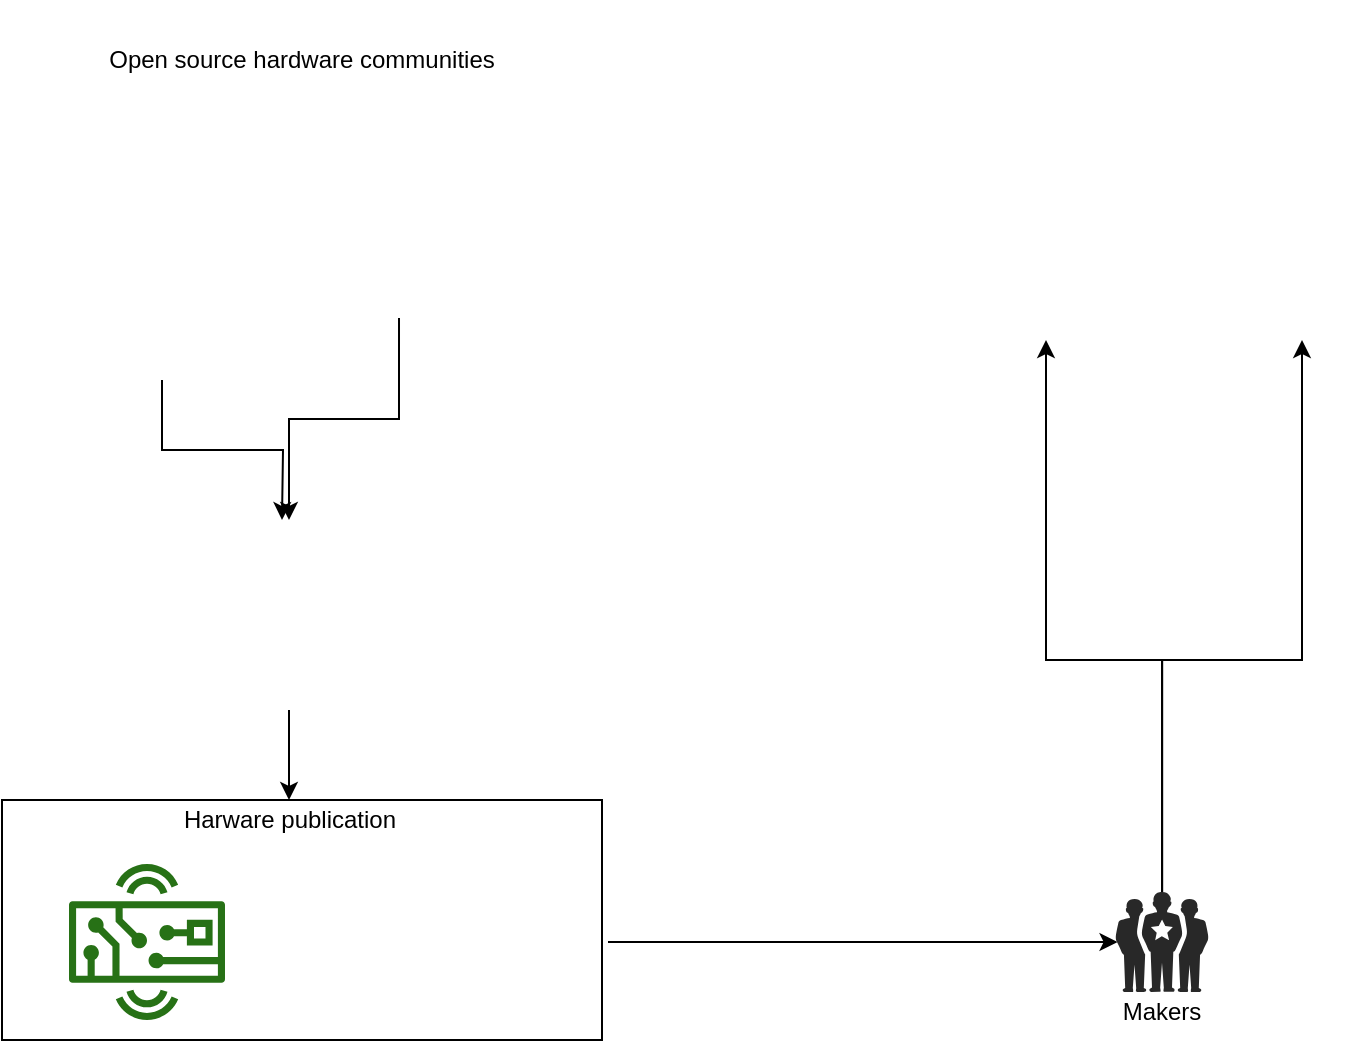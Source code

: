 <mxfile version="14.1.8" type="device"><diagram id="oNdWQ62e1nGJtmZr2p7q" name="Page-1"><mxGraphModel dx="1106" dy="860" grid="1" gridSize="10" guides="1" tooltips="1" connect="1" arrows="1" fold="1" page="1" pageScale="1" pageWidth="827" pageHeight="1169" math="0" shadow="0"><root><mxCell id="0"/><mxCell id="1" parent="0"/><mxCell id="vgZyJiECm_B4aIzXLrgz-21" value="" style="rounded=0;whiteSpace=wrap;html=1;" vertex="1" parent="1"><mxGeometry x="50" y="460" width="300" height="120" as="geometry"/></mxCell><mxCell id="vgZyJiECm_B4aIzXLrgz-13" style="edgeStyle=orthogonalEdgeStyle;rounded=0;orthogonalLoop=1;jettySize=auto;html=1;exitX=0.5;exitY=1;exitDx=0;exitDy=0;" edge="1" parent="1" source="vgZyJiECm_B4aIzXLrgz-1"><mxGeometry relative="1" as="geometry"><mxPoint x="190" y="320" as="targetPoint"/></mxGeometry></mxCell><mxCell id="vgZyJiECm_B4aIzXLrgz-1" value="" style="shape=image;verticalLabelPosition=bottom;verticalAlign=top;imageAspect=0;image=https://www.oshwa.org/wp-content/uploads/2017/03/oshwa-logo-50.png" vertex="1" parent="1"><mxGeometry x="60" y="120" width="140" height="130" as="geometry"/></mxCell><mxCell id="vgZyJiECm_B4aIzXLrgz-12" style="edgeStyle=orthogonalEdgeStyle;rounded=0;orthogonalLoop=1;jettySize=auto;html=1;exitX=0.25;exitY=1;exitDx=0;exitDy=0;entryX=0.5;entryY=0;entryDx=0;entryDy=0;" edge="1" parent="1" source="vgZyJiECm_B4aIzXLrgz-25" target="vgZyJiECm_B4aIzXLrgz-7"><mxGeometry relative="1" as="geometry"><mxPoint x="210" y="270" as="sourcePoint"/></mxGeometry></mxCell><mxCell id="vgZyJiECm_B4aIzXLrgz-3" value="Open source hardware communities" style="text;html=1;strokeColor=none;fillColor=none;align=center;verticalAlign=middle;whiteSpace=wrap;rounded=0;" vertex="1" parent="1"><mxGeometry x="70" y="60" width="260" height="60" as="geometry"/></mxCell><mxCell id="vgZyJiECm_B4aIzXLrgz-4" value="" style="outlineConnect=0;fontColor=#232F3E;gradientColor=none;fillColor=#277116;strokeColor=none;dashed=0;verticalLabelPosition=bottom;verticalAlign=top;align=center;html=1;fontSize=12;fontStyle=0;aspect=fixed;pointerEvents=1;shape=mxgraph.aws4.hardware_board;" vertex="1" parent="1"><mxGeometry x="83.5" y="492" width="78" height="78" as="geometry"/></mxCell><mxCell id="vgZyJiECm_B4aIzXLrgz-14" style="edgeStyle=orthogonalEdgeStyle;rounded=0;orthogonalLoop=1;jettySize=auto;html=1;entryX=0.022;entryY=0.5;entryDx=0;entryDy=0;entryPerimeter=0;exitX=1.01;exitY=0.592;exitDx=0;exitDy=0;exitPerimeter=0;" edge="1" parent="1" source="vgZyJiECm_B4aIzXLrgz-21" target="vgZyJiECm_B4aIzXLrgz-6"><mxGeometry relative="1" as="geometry"><mxPoint x="360" y="531" as="sourcePoint"/></mxGeometry></mxCell><mxCell id="vgZyJiECm_B4aIzXLrgz-5" value="" style="shape=image;verticalLabelPosition=bottom;verticalAlign=top;imageAspect=0;image=https://www.doi.org/img/Driven_By_DOI_small.jpg" vertex="1" parent="1"><mxGeometry x="161.5" y="497" width="155" height="68" as="geometry"/></mxCell><mxCell id="vgZyJiECm_B4aIzXLrgz-16" style="edgeStyle=orthogonalEdgeStyle;rounded=0;orthogonalLoop=1;jettySize=auto;html=1;" edge="1" parent="1" source="vgZyJiECm_B4aIzXLrgz-6" target="vgZyJiECm_B4aIzXLrgz-15"><mxGeometry relative="1" as="geometry"><Array as="points"><mxPoint x="630" y="390"/><mxPoint x="572" y="390"/></Array></mxGeometry></mxCell><mxCell id="vgZyJiECm_B4aIzXLrgz-19" style="edgeStyle=orthogonalEdgeStyle;rounded=0;orthogonalLoop=1;jettySize=auto;html=1;entryX=0.5;entryY=1;entryDx=0;entryDy=0;" edge="1" parent="1" source="vgZyJiECm_B4aIzXLrgz-6" target="vgZyJiECm_B4aIzXLrgz-18"><mxGeometry relative="1" as="geometry"><Array as="points"><mxPoint x="630" y="390"/><mxPoint x="700" y="390"/></Array></mxGeometry></mxCell><mxCell id="vgZyJiECm_B4aIzXLrgz-6" value="" style="verticalLabelPosition=bottom;html=1;fillColor=#282828;strokeColor=none;verticalAlign=top;pointerEvents=1;align=center;shape=mxgraph.cisco_safe.people_places_things_icons.icon1;" vertex="1" parent="1"><mxGeometry x="606.75" y="506" width="46.5" height="50" as="geometry"/></mxCell><mxCell id="vgZyJiECm_B4aIzXLrgz-11" style="edgeStyle=orthogonalEdgeStyle;rounded=0;orthogonalLoop=1;jettySize=auto;html=1;entryX=0.5;entryY=0;entryDx=0;entryDy=0;" edge="1" parent="1" source="vgZyJiECm_B4aIzXLrgz-7" target="vgZyJiECm_B4aIzXLrgz-8"><mxGeometry relative="1" as="geometry"/></mxCell><mxCell id="vgZyJiECm_B4aIzXLrgz-7" value="" style="shape=image;verticalLabelPosition=bottom;verticalAlign=top;imageAspect=0;image=https://dougbelshaw.com/presentations/2013/mozfest/pictures/open-badges-icon.png" vertex="1" parent="1"><mxGeometry x="152.91" y="320" width="81.18" height="95" as="geometry"/></mxCell><mxCell id="vgZyJiECm_B4aIzXLrgz-8" value="Harware publication" style="text;html=1;strokeColor=none;fillColor=none;align=center;verticalAlign=middle;whiteSpace=wrap;rounded=0;" vertex="1" parent="1"><mxGeometry x="123.5" y="460" width="140" height="20" as="geometry"/></mxCell><mxCell id="vgZyJiECm_B4aIzXLrgz-9" value="Makers" style="text;html=1;strokeColor=none;fillColor=none;align=center;verticalAlign=middle;whiteSpace=wrap;rounded=0;" vertex="1" parent="1"><mxGeometry x="560" y="556" width="140" height="20" as="geometry"/></mxCell><mxCell id="vgZyJiECm_B4aIzXLrgz-10" value="" style="shape=image;verticalLabelPosition=bottom;verticalAlign=top;imageAspect=0;image=https://dougbelshaw.com/presentations/2013/mozfest/pictures/open-badges-icon.png" vertex="1" parent="1"><mxGeometry x="410" y="490" width="30.82" height="40" as="geometry"/></mxCell><mxCell id="vgZyJiECm_B4aIzXLrgz-15" value="" style="shape=image;verticalLabelPosition=bottom;verticalAlign=top;imageAspect=0;image=https://upload.wikimedia.org/wikipedia/commons/thumb/0/06/ORCID_iD.svg/512px-ORCID_iD.svg.png" vertex="1" parent="1"><mxGeometry x="543.5" y="170" width="63.25" height="60" as="geometry"/></mxCell><mxCell id="vgZyJiECm_B4aIzXLrgz-18" value="" style="shape=image;verticalLabelPosition=bottom;verticalAlign=top;imageAspect=0;image=https://www.flaticon.com/svg/vstatic/svg/174/174857.svg?token=exp=1614694379~hmac=aab30bf848da43285fb455d717a81b79" vertex="1" parent="1"><mxGeometry x="670" y="170" width="60" height="60" as="geometry"/></mxCell><mxCell id="vgZyJiECm_B4aIzXLrgz-22" value="" style="shape=image;verticalLabelPosition=bottom;verticalAlign=top;imageAspect=0;image=https://dougbelshaw.com/presentations/2013/mozfest/pictures/open-badges-icon.png" vertex="1" parent="1"><mxGeometry x="570" y="290" width="30.82" height="40" as="geometry"/></mxCell><mxCell id="vgZyJiECm_B4aIzXLrgz-23" value="" style="shape=image;verticalLabelPosition=bottom;verticalAlign=top;imageAspect=0;image=https://dougbelshaw.com/presentations/2013/mozfest/pictures/open-badges-icon.png" vertex="1" parent="1"><mxGeometry x="700" y="290" width="30.82" height="40" as="geometry"/></mxCell><mxCell id="vgZyJiECm_B4aIzXLrgz-25" value="" style="shape=image;verticalLabelPosition=bottom;verticalAlign=top;imageAspect=0;image=http://openhardware.science/wp-content/uploads/2020/10/gosh-logo-1024x270.png" vertex="1" parent="1"><mxGeometry x="184.4" y="151" width="256.42" height="68" as="geometry"/></mxCell></root></mxGraphModel></diagram></mxfile>